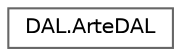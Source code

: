 digraph "Graphical Class Hierarchy"
{
 // LATEX_PDF_SIZE
  bgcolor="transparent";
  edge [fontname=Helvetica,fontsize=10,labelfontname=Helvetica,labelfontsize=10];
  node [fontname=Helvetica,fontsize=10,shape=box,height=0.2,width=0.4];
  rankdir="LR";
  Node0 [id="Node000000",label="DAL.ArteDAL",height=0.2,width=0.4,color="grey40", fillcolor="white", style="filled",URL="$class_d_a_l_1_1_arte_d_a_l.html",tooltip="Representa a camada de acesso a dados para a gestão de obras de arte."];
}
